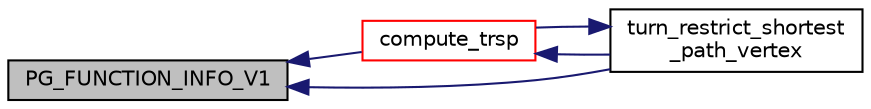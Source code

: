 digraph "PG_FUNCTION_INFO_V1"
{
  edge [fontname="Helvetica",fontsize="10",labelfontname="Helvetica",labelfontsize="10"];
  node [fontname="Helvetica",fontsize="10",shape=record];
  rankdir="LR";
  Node45 [label="PG_FUNCTION_INFO_V1",height=0.2,width=0.4,color="black", fillcolor="grey75", style="filled", fontcolor="black"];
  Node45 -> Node46 [dir="back",color="midnightblue",fontsize="10",style="solid",fontname="Helvetica"];
  Node46 [label="compute_trsp",height=0.2,width=0.4,color="red", fillcolor="white", style="filled",URL="$trsp_8c.html#af22a27dfd9329f65ede022007d5d2413"];
  Node46 -> Node48 [dir="back",color="midnightblue",fontsize="10",style="solid",fontname="Helvetica"];
  Node48 [label="turn_restrict_shortest\l_path_vertex",height=0.2,width=0.4,color="black", fillcolor="white", style="filled",URL="$trsp_8c.html#ad9246e2da8aa61f657af867abc2b9d4c"];
  Node48 -> Node46 [dir="back",color="midnightblue",fontsize="10",style="solid",fontname="Helvetica"];
  Node45 -> Node48 [dir="back",color="midnightblue",fontsize="10",style="solid",fontname="Helvetica"];
}
